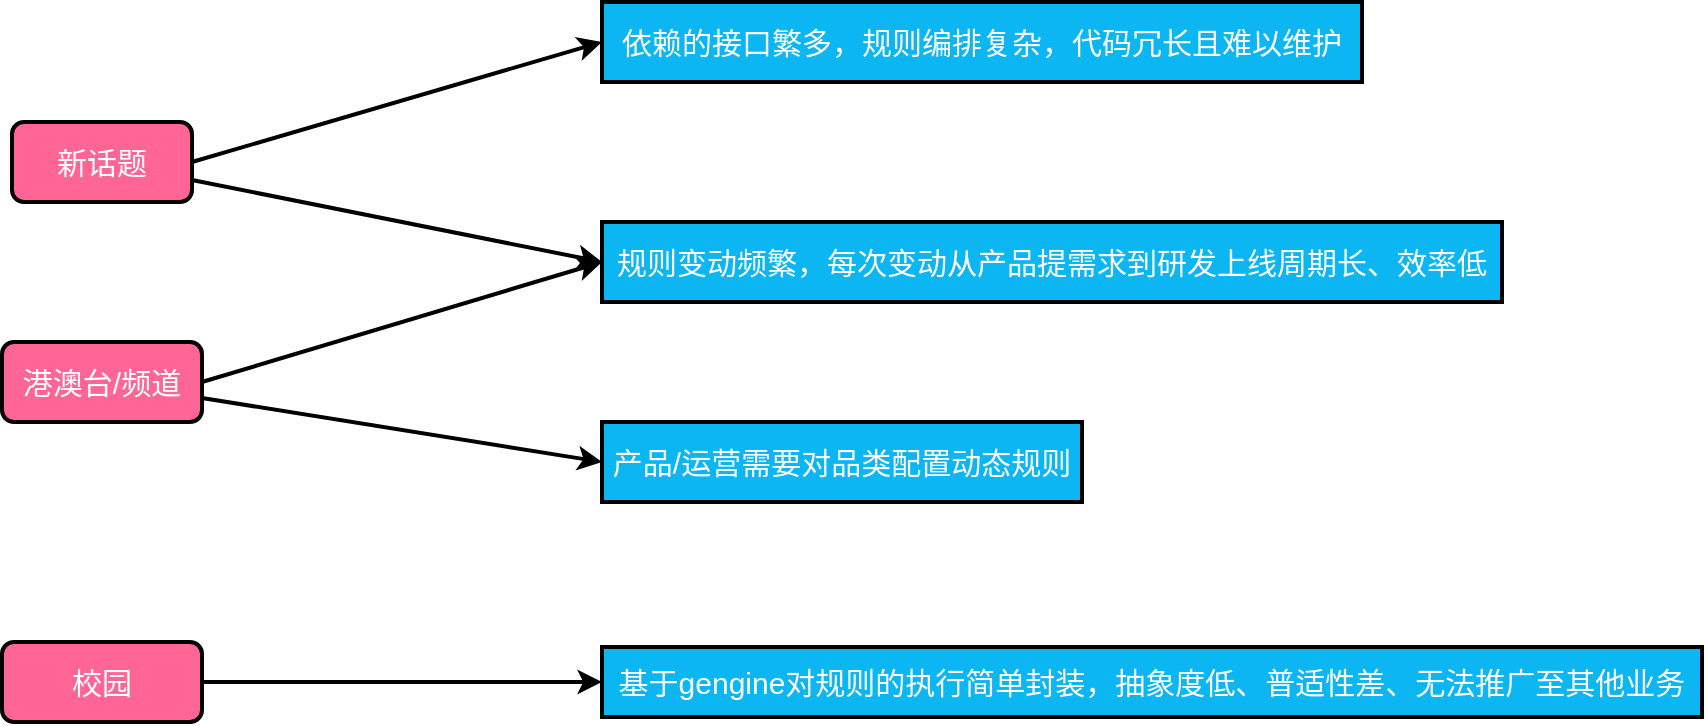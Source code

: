 <mxfile version="21.1.2" type="github">
  <diagram name="第 1 页" id="KKI3bz5QrESm0OmyFywL">
    <mxGraphModel dx="1242" dy="796" grid="1" gridSize="10" guides="1" tooltips="1" connect="1" arrows="1" fold="1" page="1" pageScale="1" pageWidth="827" pageHeight="1169" math="0" shadow="0">
      <root>
        <mxCell id="0" />
        <mxCell id="1" parent="0" />
        <mxCell id="Y0UtzTBV2rvMZrIoK4xg-12" style="rounded=0;orthogonalLoop=1;jettySize=auto;html=1;entryX=0;entryY=0.5;entryDx=0;entryDy=0;strokeWidth=2;" edge="1" parent="1" source="Y0UtzTBV2rvMZrIoK4xg-1" target="Y0UtzTBV2rvMZrIoK4xg-6">
          <mxGeometry relative="1" as="geometry" />
        </mxCell>
        <mxCell id="Y0UtzTBV2rvMZrIoK4xg-17" style="edgeStyle=none;rounded=0;orthogonalLoop=1;jettySize=auto;html=1;entryX=0;entryY=0.5;entryDx=0;entryDy=0;exitX=1;exitY=0.5;exitDx=0;exitDy=0;strokeWidth=2;" edge="1" parent="1" source="Y0UtzTBV2rvMZrIoK4xg-1" target="Y0UtzTBV2rvMZrIoK4xg-10">
          <mxGeometry relative="1" as="geometry" />
        </mxCell>
        <mxCell id="Y0UtzTBV2rvMZrIoK4xg-1" value="&lt;font color=&quot;#ffffff&quot; style=&quot;font-size: 15px;&quot;&gt;&lt;span&gt;新话题&lt;/span&gt;&lt;/font&gt;" style="rounded=1;whiteSpace=wrap;html=1;fillColor=#FF6695;strokeColor=#000000;strokeWidth=2;fontStyle=0" vertex="1" parent="1">
          <mxGeometry x="105" y="130" width="90" height="40" as="geometry" />
        </mxCell>
        <mxCell id="Y0UtzTBV2rvMZrIoK4xg-13" style="rounded=0;orthogonalLoop=1;jettySize=auto;html=1;entryX=0;entryY=0.5;entryDx=0;entryDy=0;strokeWidth=2;" edge="1" parent="1" source="Y0UtzTBV2rvMZrIoK4xg-2" target="Y0UtzTBV2rvMZrIoK4xg-7">
          <mxGeometry relative="1" as="geometry" />
        </mxCell>
        <mxCell id="Y0UtzTBV2rvMZrIoK4xg-18" style="edgeStyle=none;rounded=0;orthogonalLoop=1;jettySize=auto;html=1;entryX=0;entryY=0.5;entryDx=0;entryDy=0;exitX=1;exitY=0.5;exitDx=0;exitDy=0;strokeWidth=2;" edge="1" parent="1" source="Y0UtzTBV2rvMZrIoK4xg-2" target="Y0UtzTBV2rvMZrIoK4xg-6">
          <mxGeometry relative="1" as="geometry">
            <mxPoint x="200" y="290" as="sourcePoint" />
          </mxGeometry>
        </mxCell>
        <mxCell id="Y0UtzTBV2rvMZrIoK4xg-2" value="&lt;font color=&quot;#ffffff&quot; style=&quot;font-size: 15px;&quot;&gt;&lt;span&gt;港澳台/频道&lt;/span&gt;&lt;/font&gt;" style="rounded=1;whiteSpace=wrap;html=1;fillColor=#FF6695;strokeColor=#000000;strokeWidth=2;fontStyle=0" vertex="1" parent="1">
          <mxGeometry x="100" y="240" width="100" height="40" as="geometry" />
        </mxCell>
        <mxCell id="Y0UtzTBV2rvMZrIoK4xg-14" style="edgeStyle=orthogonalEdgeStyle;rounded=0;orthogonalLoop=1;jettySize=auto;html=1;entryX=0;entryY=0.5;entryDx=0;entryDy=0;strokeWidth=2;" edge="1" parent="1" source="Y0UtzTBV2rvMZrIoK4xg-3" target="Y0UtzTBV2rvMZrIoK4xg-11">
          <mxGeometry relative="1" as="geometry">
            <mxPoint x="390" y="410" as="targetPoint" />
          </mxGeometry>
        </mxCell>
        <mxCell id="Y0UtzTBV2rvMZrIoK4xg-3" value="&lt;font color=&quot;#ffffff&quot; style=&quot;font-size: 15px;&quot;&gt;&lt;span&gt;校园&lt;/span&gt;&lt;/font&gt;" style="rounded=1;whiteSpace=wrap;html=1;fillColor=#FF6695;strokeColor=#000000;strokeWidth=2;fontStyle=0" vertex="1" parent="1">
          <mxGeometry x="100" y="390" width="100" height="40" as="geometry" />
        </mxCell>
        <mxCell id="Y0UtzTBV2rvMZrIoK4xg-6" value="&lt;font color=&quot;#ffffff&quot; style=&quot;font-size: 15px;&quot;&gt;&lt;span&gt;规则变动频繁，每次变动从产品提需求到研发上线周期长、效率低&lt;/span&gt;&lt;/font&gt;" style="rounded=0;whiteSpace=wrap;html=1;fillColor=#0CB6F2;strokeColor=#000000;strokeWidth=2;fontStyle=0" vertex="1" parent="1">
          <mxGeometry x="400" y="180" width="450" height="40" as="geometry" />
        </mxCell>
        <mxCell id="Y0UtzTBV2rvMZrIoK4xg-7" value="&lt;font color=&quot;#ffffff&quot;&gt;&lt;span style=&quot;font-size: 15px;&quot;&gt;&lt;span&gt;产品/运营需要对品类配置动态规则&lt;/span&gt;&lt;/span&gt;&lt;/font&gt;" style="rounded=0;whiteSpace=wrap;html=1;fillColor=#0CB6F2;strokeColor=#000000;strokeWidth=2;fontStyle=0" vertex="1" parent="1">
          <mxGeometry x="400" y="280" width="240" height="40" as="geometry" />
        </mxCell>
        <mxCell id="Y0UtzTBV2rvMZrIoK4xg-10" value="&lt;font color=&quot;#ffffff&quot; style=&quot;font-size: 15px;&quot;&gt;&lt;span&gt;依赖的接口繁多，规则编排复杂，代码冗长且难以维护&lt;/span&gt;&lt;/font&gt;" style="rounded=0;whiteSpace=wrap;html=1;fillColor=#0CB6F2;strokeColor=#000000;strokeWidth=2;fontStyle=0" vertex="1" parent="1">
          <mxGeometry x="400" y="70" width="380" height="40" as="geometry" />
        </mxCell>
        <mxCell id="Y0UtzTBV2rvMZrIoK4xg-11" value="&lt;font color=&quot;#ffffff&quot; style=&quot;font-size: 15px;&quot;&gt;&lt;span&gt;基于gengine对规则的执行简单封装，抽象度低、普适性差、无法推广至其他业务&lt;/span&gt;&lt;/font&gt;" style="rounded=0;whiteSpace=wrap;html=1;fillColor=#0CB6F2;strokeColor=#000000;strokeWidth=2;fontStyle=0" vertex="1" parent="1">
          <mxGeometry x="400" y="392.5" width="550" height="35" as="geometry" />
        </mxCell>
      </root>
    </mxGraphModel>
  </diagram>
</mxfile>
